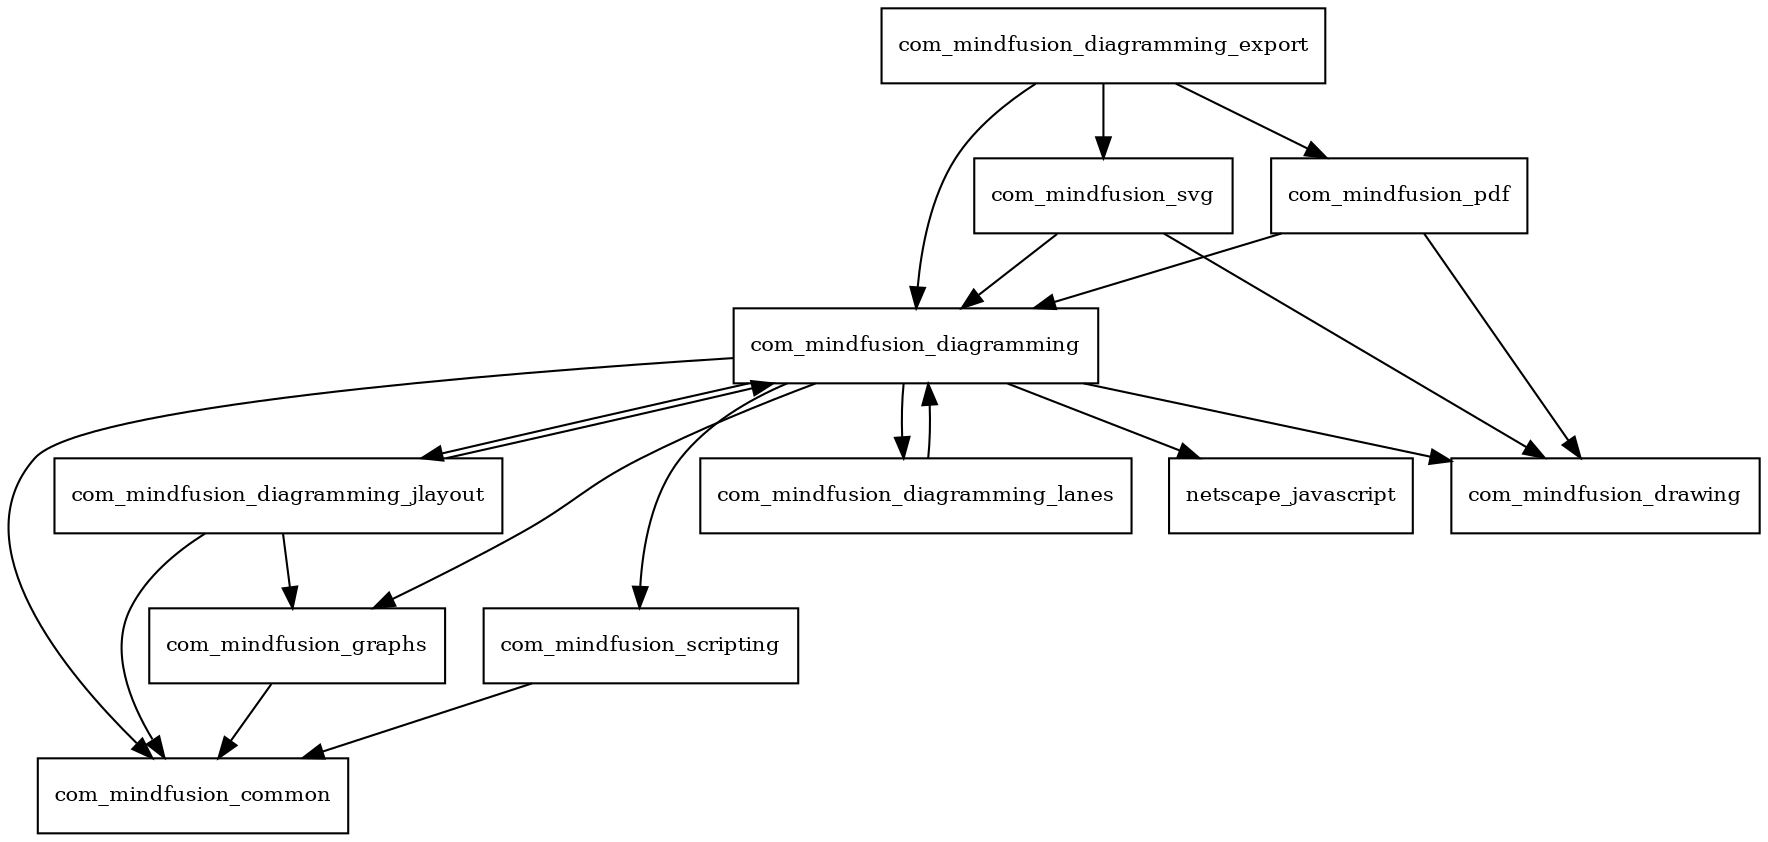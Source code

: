 digraph JDiagram_package_dependencies {
  node [shape = box, fontsize=10.0];
  com_mindfusion_diagramming -> com_mindfusion_common;
  com_mindfusion_diagramming -> com_mindfusion_diagramming_jlayout;
  com_mindfusion_diagramming -> com_mindfusion_diagramming_lanes;
  com_mindfusion_diagramming -> com_mindfusion_drawing;
  com_mindfusion_diagramming -> com_mindfusion_graphs;
  com_mindfusion_diagramming -> com_mindfusion_scripting;
  com_mindfusion_diagramming -> netscape_javascript;
  com_mindfusion_diagramming_export -> com_mindfusion_diagramming;
  com_mindfusion_diagramming_export -> com_mindfusion_pdf;
  com_mindfusion_diagramming_export -> com_mindfusion_svg;
  com_mindfusion_diagramming_jlayout -> com_mindfusion_common;
  com_mindfusion_diagramming_jlayout -> com_mindfusion_diagramming;
  com_mindfusion_diagramming_jlayout -> com_mindfusion_graphs;
  com_mindfusion_diagramming_lanes -> com_mindfusion_diagramming;
  com_mindfusion_graphs -> com_mindfusion_common;
  com_mindfusion_pdf -> com_mindfusion_diagramming;
  com_mindfusion_pdf -> com_mindfusion_drawing;
  com_mindfusion_scripting -> com_mindfusion_common;
  com_mindfusion_svg -> com_mindfusion_diagramming;
  com_mindfusion_svg -> com_mindfusion_drawing;
}
